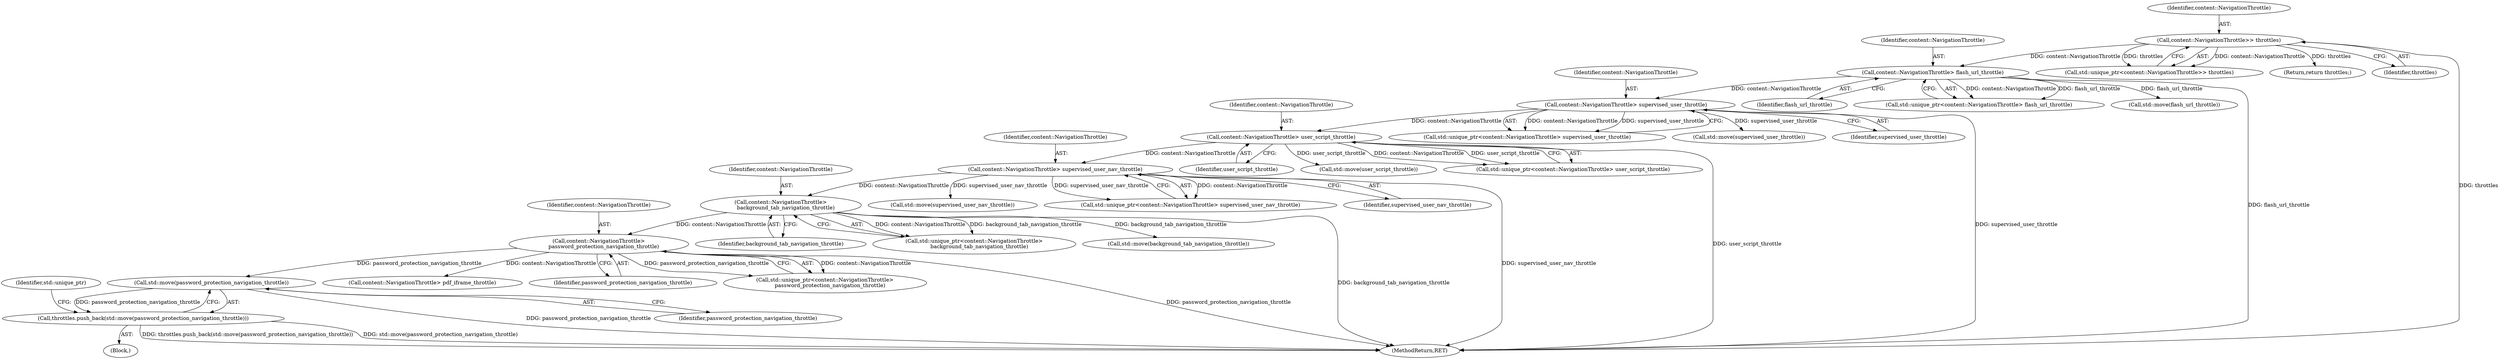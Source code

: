 digraph "0_Chrome_5bb223676defeba9c44a5ce42460c86e24561e73@API" {
"1000251" [label="(Call,std::move(password_protection_navigation_throttle))"];
"1000242" [label="(Call,content::NavigationThrottle>\n      password_protection_navigation_throttle)"];
"1000229" [label="(Call,content::NavigationThrottle>\n      background_tab_navigation_throttle)"];
"1000205" [label="(Call,content::NavigationThrottle> supervised_user_nav_throttle)"];
"1000192" [label="(Call,content::NavigationThrottle> user_script_throttle)"];
"1000132" [label="(Call,content::NavigationThrottle> supervised_user_throttle)"];
"1000119" [label="(Call,content::NavigationThrottle> flash_url_throttle)"];
"1000107" [label="(Call,content::NavigationThrottle>> throttles)"];
"1000250" [label="(Call,throttles.push_back(std::move(password_protection_navigation_throttle)))"];
"1000121" [label="(Identifier,flash_url_throttle)"];
"1000193" [label="(Identifier,content::NavigationThrottle)"];
"1000206" [label="(Identifier,content::NavigationThrottle)"];
"1000230" [label="(Identifier,content::NavigationThrottle)"];
"1000107" [label="(Call,content::NavigationThrottle>> throttles)"];
"1000255" [label="(Identifier,std::unique_ptr)"];
"1000231" [label="(Identifier,background_tab_navigation_throttle)"];
"1000132" [label="(Call,content::NavigationThrottle> supervised_user_throttle)"];
"1000130" [label="(Call,std::unique_ptr<content::NavigationThrottle> supervised_user_throttle)"];
"1000105" [label="(Call,std::unique_ptr<content::NavigationThrottle>> throttles)"];
"1000251" [label="(Call,std::move(password_protection_navigation_throttle))"];
"1000140" [label="(Call,std::move(supervised_user_throttle))"];
"1000242" [label="(Call,content::NavigationThrottle>\n      password_protection_navigation_throttle)"];
"1000194" [label="(Identifier,user_script_throttle)"];
"1000395" [label="(Return,return throttles;)"];
"1000205" [label="(Call,content::NavigationThrottle> supervised_user_nav_throttle)"];
"1000200" [label="(Call,std::move(user_script_throttle))"];
"1000397" [label="(MethodReturn,RET)"];
"1000133" [label="(Identifier,content::NavigationThrottle)"];
"1000227" [label="(Call,std::unique_ptr<content::NavigationThrottle>\n      background_tab_navigation_throttle)"];
"1000249" [label="(Block,)"];
"1000237" [label="(Call,std::move(background_tab_navigation_throttle))"];
"1000119" [label="(Call,content::NavigationThrottle> flash_url_throttle)"];
"1000120" [label="(Identifier,content::NavigationThrottle)"];
"1000256" [label="(Call,content::NavigationThrottle> pdf_iframe_throttle)"];
"1000244" [label="(Identifier,password_protection_navigation_throttle)"];
"1000229" [label="(Call,content::NavigationThrottle>\n      background_tab_navigation_throttle)"];
"1000117" [label="(Call,std::unique_ptr<content::NavigationThrottle> flash_url_throttle)"];
"1000213" [label="(Call,std::move(supervised_user_nav_throttle))"];
"1000127" [label="(Call,std::move(flash_url_throttle))"];
"1000252" [label="(Identifier,password_protection_navigation_throttle)"];
"1000109" [label="(Identifier,throttles)"];
"1000108" [label="(Identifier,content::NavigationThrottle)"];
"1000250" [label="(Call,throttles.push_back(std::move(password_protection_navigation_throttle)))"];
"1000203" [label="(Call,std::unique_ptr<content::NavigationThrottle> supervised_user_nav_throttle)"];
"1000243" [label="(Identifier,content::NavigationThrottle)"];
"1000240" [label="(Call,std::unique_ptr<content::NavigationThrottle>\n      password_protection_navigation_throttle)"];
"1000190" [label="(Call,std::unique_ptr<content::NavigationThrottle> user_script_throttle)"];
"1000192" [label="(Call,content::NavigationThrottle> user_script_throttle)"];
"1000207" [label="(Identifier,supervised_user_nav_throttle)"];
"1000134" [label="(Identifier,supervised_user_throttle)"];
"1000251" -> "1000250"  [label="AST: "];
"1000251" -> "1000252"  [label="CFG: "];
"1000252" -> "1000251"  [label="AST: "];
"1000250" -> "1000251"  [label="CFG: "];
"1000251" -> "1000397"  [label="DDG: password_protection_navigation_throttle"];
"1000251" -> "1000250"  [label="DDG: password_protection_navigation_throttle"];
"1000242" -> "1000251"  [label="DDG: password_protection_navigation_throttle"];
"1000242" -> "1000240"  [label="AST: "];
"1000242" -> "1000244"  [label="CFG: "];
"1000243" -> "1000242"  [label="AST: "];
"1000244" -> "1000242"  [label="AST: "];
"1000240" -> "1000242"  [label="CFG: "];
"1000242" -> "1000397"  [label="DDG: password_protection_navigation_throttle"];
"1000242" -> "1000240"  [label="DDG: content::NavigationThrottle"];
"1000242" -> "1000240"  [label="DDG: password_protection_navigation_throttle"];
"1000229" -> "1000242"  [label="DDG: content::NavigationThrottle"];
"1000242" -> "1000256"  [label="DDG: content::NavigationThrottle"];
"1000229" -> "1000227"  [label="AST: "];
"1000229" -> "1000231"  [label="CFG: "];
"1000230" -> "1000229"  [label="AST: "];
"1000231" -> "1000229"  [label="AST: "];
"1000227" -> "1000229"  [label="CFG: "];
"1000229" -> "1000397"  [label="DDG: background_tab_navigation_throttle"];
"1000229" -> "1000227"  [label="DDG: content::NavigationThrottle"];
"1000229" -> "1000227"  [label="DDG: background_tab_navigation_throttle"];
"1000205" -> "1000229"  [label="DDG: content::NavigationThrottle"];
"1000229" -> "1000237"  [label="DDG: background_tab_navigation_throttle"];
"1000205" -> "1000203"  [label="AST: "];
"1000205" -> "1000207"  [label="CFG: "];
"1000206" -> "1000205"  [label="AST: "];
"1000207" -> "1000205"  [label="AST: "];
"1000203" -> "1000205"  [label="CFG: "];
"1000205" -> "1000397"  [label="DDG: supervised_user_nav_throttle"];
"1000205" -> "1000203"  [label="DDG: content::NavigationThrottle"];
"1000205" -> "1000203"  [label="DDG: supervised_user_nav_throttle"];
"1000192" -> "1000205"  [label="DDG: content::NavigationThrottle"];
"1000205" -> "1000213"  [label="DDG: supervised_user_nav_throttle"];
"1000192" -> "1000190"  [label="AST: "];
"1000192" -> "1000194"  [label="CFG: "];
"1000193" -> "1000192"  [label="AST: "];
"1000194" -> "1000192"  [label="AST: "];
"1000190" -> "1000192"  [label="CFG: "];
"1000192" -> "1000397"  [label="DDG: user_script_throttle"];
"1000192" -> "1000190"  [label="DDG: content::NavigationThrottle"];
"1000192" -> "1000190"  [label="DDG: user_script_throttle"];
"1000132" -> "1000192"  [label="DDG: content::NavigationThrottle"];
"1000192" -> "1000200"  [label="DDG: user_script_throttle"];
"1000132" -> "1000130"  [label="AST: "];
"1000132" -> "1000134"  [label="CFG: "];
"1000133" -> "1000132"  [label="AST: "];
"1000134" -> "1000132"  [label="AST: "];
"1000130" -> "1000132"  [label="CFG: "];
"1000132" -> "1000397"  [label="DDG: supervised_user_throttle"];
"1000132" -> "1000130"  [label="DDG: content::NavigationThrottle"];
"1000132" -> "1000130"  [label="DDG: supervised_user_throttle"];
"1000119" -> "1000132"  [label="DDG: content::NavigationThrottle"];
"1000132" -> "1000140"  [label="DDG: supervised_user_throttle"];
"1000119" -> "1000117"  [label="AST: "];
"1000119" -> "1000121"  [label="CFG: "];
"1000120" -> "1000119"  [label="AST: "];
"1000121" -> "1000119"  [label="AST: "];
"1000117" -> "1000119"  [label="CFG: "];
"1000119" -> "1000397"  [label="DDG: flash_url_throttle"];
"1000119" -> "1000117"  [label="DDG: content::NavigationThrottle"];
"1000119" -> "1000117"  [label="DDG: flash_url_throttle"];
"1000107" -> "1000119"  [label="DDG: content::NavigationThrottle"];
"1000119" -> "1000127"  [label="DDG: flash_url_throttle"];
"1000107" -> "1000105"  [label="AST: "];
"1000107" -> "1000109"  [label="CFG: "];
"1000108" -> "1000107"  [label="AST: "];
"1000109" -> "1000107"  [label="AST: "];
"1000105" -> "1000107"  [label="CFG: "];
"1000107" -> "1000397"  [label="DDG: throttles"];
"1000107" -> "1000105"  [label="DDG: content::NavigationThrottle"];
"1000107" -> "1000105"  [label="DDG: throttles"];
"1000107" -> "1000395"  [label="DDG: throttles"];
"1000250" -> "1000249"  [label="AST: "];
"1000255" -> "1000250"  [label="CFG: "];
"1000250" -> "1000397"  [label="DDG: std::move(password_protection_navigation_throttle)"];
"1000250" -> "1000397"  [label="DDG: throttles.push_back(std::move(password_protection_navigation_throttle))"];
}
